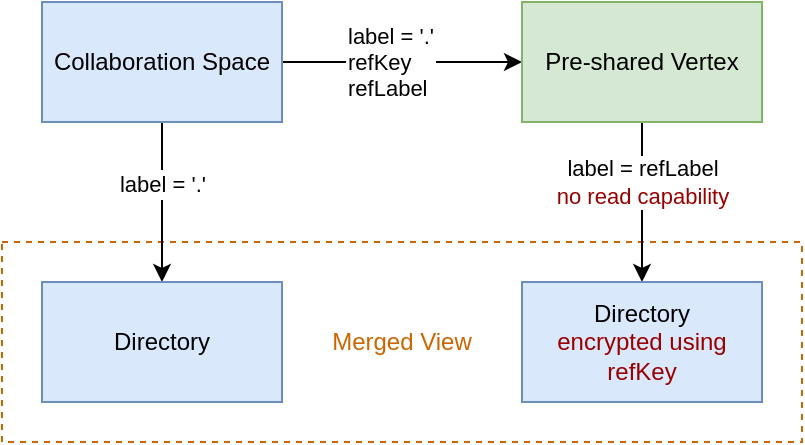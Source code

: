 <mxfile version="14.1.8" type="device"><diagram id="h6_OFXL8V8ydDx78ESqL" name="Seite-1"><mxGraphModel dx="750" dy="668" grid="1" gridSize="10" guides="1" tooltips="1" connect="1" arrows="1" fold="1" page="1" pageScale="1" pageWidth="827" pageHeight="1169" math="0" shadow="0"><root><mxCell id="0"/><mxCell id="1" parent="0"/><mxCell id="13jkNO1t_DT4ItXOC0bW-9" value="&lt;font color=&quot;#cc6600&quot;&gt;Merged View&lt;/font&gt;" style="rounded=0;whiteSpace=wrap;html=1;fillColor=none;dashed=1;strokeColor=#CC6600;" vertex="1" parent="1"><mxGeometry x="180" y="440" width="400" height="100" as="geometry"/></mxCell><mxCell id="13jkNO1t_DT4ItXOC0bW-3" style="edgeStyle=orthogonalEdgeStyle;rounded=0;orthogonalLoop=1;jettySize=auto;html=1;entryX=0.5;entryY=0;entryDx=0;entryDy=0;exitX=0.5;exitY=1;exitDx=0;exitDy=0;" edge="1" parent="1" source="13jkNO1t_DT4ItXOC0bW-1" target="13jkNO1t_DT4ItXOC0bW-2"><mxGeometry relative="1" as="geometry"><mxPoint x="260" y="400" as="sourcePoint"/></mxGeometry></mxCell><mxCell id="13jkNO1t_DT4ItXOC0bW-10" value="label = '.'" style="edgeLabel;html=1;align=center;verticalAlign=middle;resizable=0;points=[];labelBorderColor=#FFFFFF;" vertex="1" connectable="0" parent="13jkNO1t_DT4ItXOC0bW-3"><mxGeometry x="0.283" y="1" relative="1" as="geometry"><mxPoint x="-1" y="-21.03" as="offset"/></mxGeometry></mxCell><mxCell id="13jkNO1t_DT4ItXOC0bW-7" style="edgeStyle=orthogonalEdgeStyle;rounded=0;orthogonalLoop=1;jettySize=auto;html=1;entryX=0;entryY=0.5;entryDx=0;entryDy=0;" edge="1" parent="1" source="13jkNO1t_DT4ItXOC0bW-1" target="13jkNO1t_DT4ItXOC0bW-4"><mxGeometry relative="1" as="geometry"/></mxCell><mxCell id="13jkNO1t_DT4ItXOC0bW-8" value="label = '.'&lt;br&gt;refKey&lt;br&gt;refLabel" style="edgeLabel;html=1;align=left;verticalAlign=middle;resizable=0;points=[];labelBorderColor=#FFFFFF;" vertex="1" connectable="0" parent="13jkNO1t_DT4ItXOC0bW-7"><mxGeometry x="-0.197" y="-1" relative="1" as="geometry"><mxPoint x="-18.28" y="-1" as="offset"/></mxGeometry></mxCell><mxCell id="13jkNO1t_DT4ItXOC0bW-1" value="Collaboration Space" style="rounded=0;whiteSpace=wrap;html=1;fillColor=#dae8fc;strokeColor=#6c8ebf;" vertex="1" parent="1"><mxGeometry x="200" y="320" width="120" height="60" as="geometry"/></mxCell><mxCell id="13jkNO1t_DT4ItXOC0bW-2" value="Directory" style="rounded=0;whiteSpace=wrap;html=1;fillColor=#dae8fc;strokeColor=#6c8ebf;" vertex="1" parent="1"><mxGeometry x="200" y="460" width="120" height="60" as="geometry"/></mxCell><mxCell id="13jkNO1t_DT4ItXOC0bW-6" value="label = refLabel&lt;br&gt;&lt;font color=&quot;#990000&quot;&gt;no read capability&lt;/font&gt;" style="edgeStyle=orthogonalEdgeStyle;rounded=0;orthogonalLoop=1;jettySize=auto;html=1;entryX=0.5;entryY=0;entryDx=0;entryDy=0;" edge="1" parent="1" source="13jkNO1t_DT4ItXOC0bW-4" target="13jkNO1t_DT4ItXOC0bW-5"><mxGeometry x="-0.25" relative="1" as="geometry"><mxPoint as="offset"/></mxGeometry></mxCell><mxCell id="13jkNO1t_DT4ItXOC0bW-4" value="Pre-shared Vertex" style="rounded=0;whiteSpace=wrap;html=1;fillColor=#d5e8d4;strokeColor=#82b366;" vertex="1" parent="1"><mxGeometry x="440" y="320" width="120" height="60" as="geometry"/></mxCell><mxCell id="13jkNO1t_DT4ItXOC0bW-5" value="Directory&lt;br&gt;&lt;font color=&quot;#990000&quot;&gt;encrypted using refKey&lt;/font&gt;" style="rounded=0;whiteSpace=wrap;html=1;fillColor=#dae8fc;strokeColor=#6c8ebf;" vertex="1" parent="1"><mxGeometry x="440" y="460" width="120" height="60" as="geometry"/></mxCell></root></mxGraphModel></diagram></mxfile>